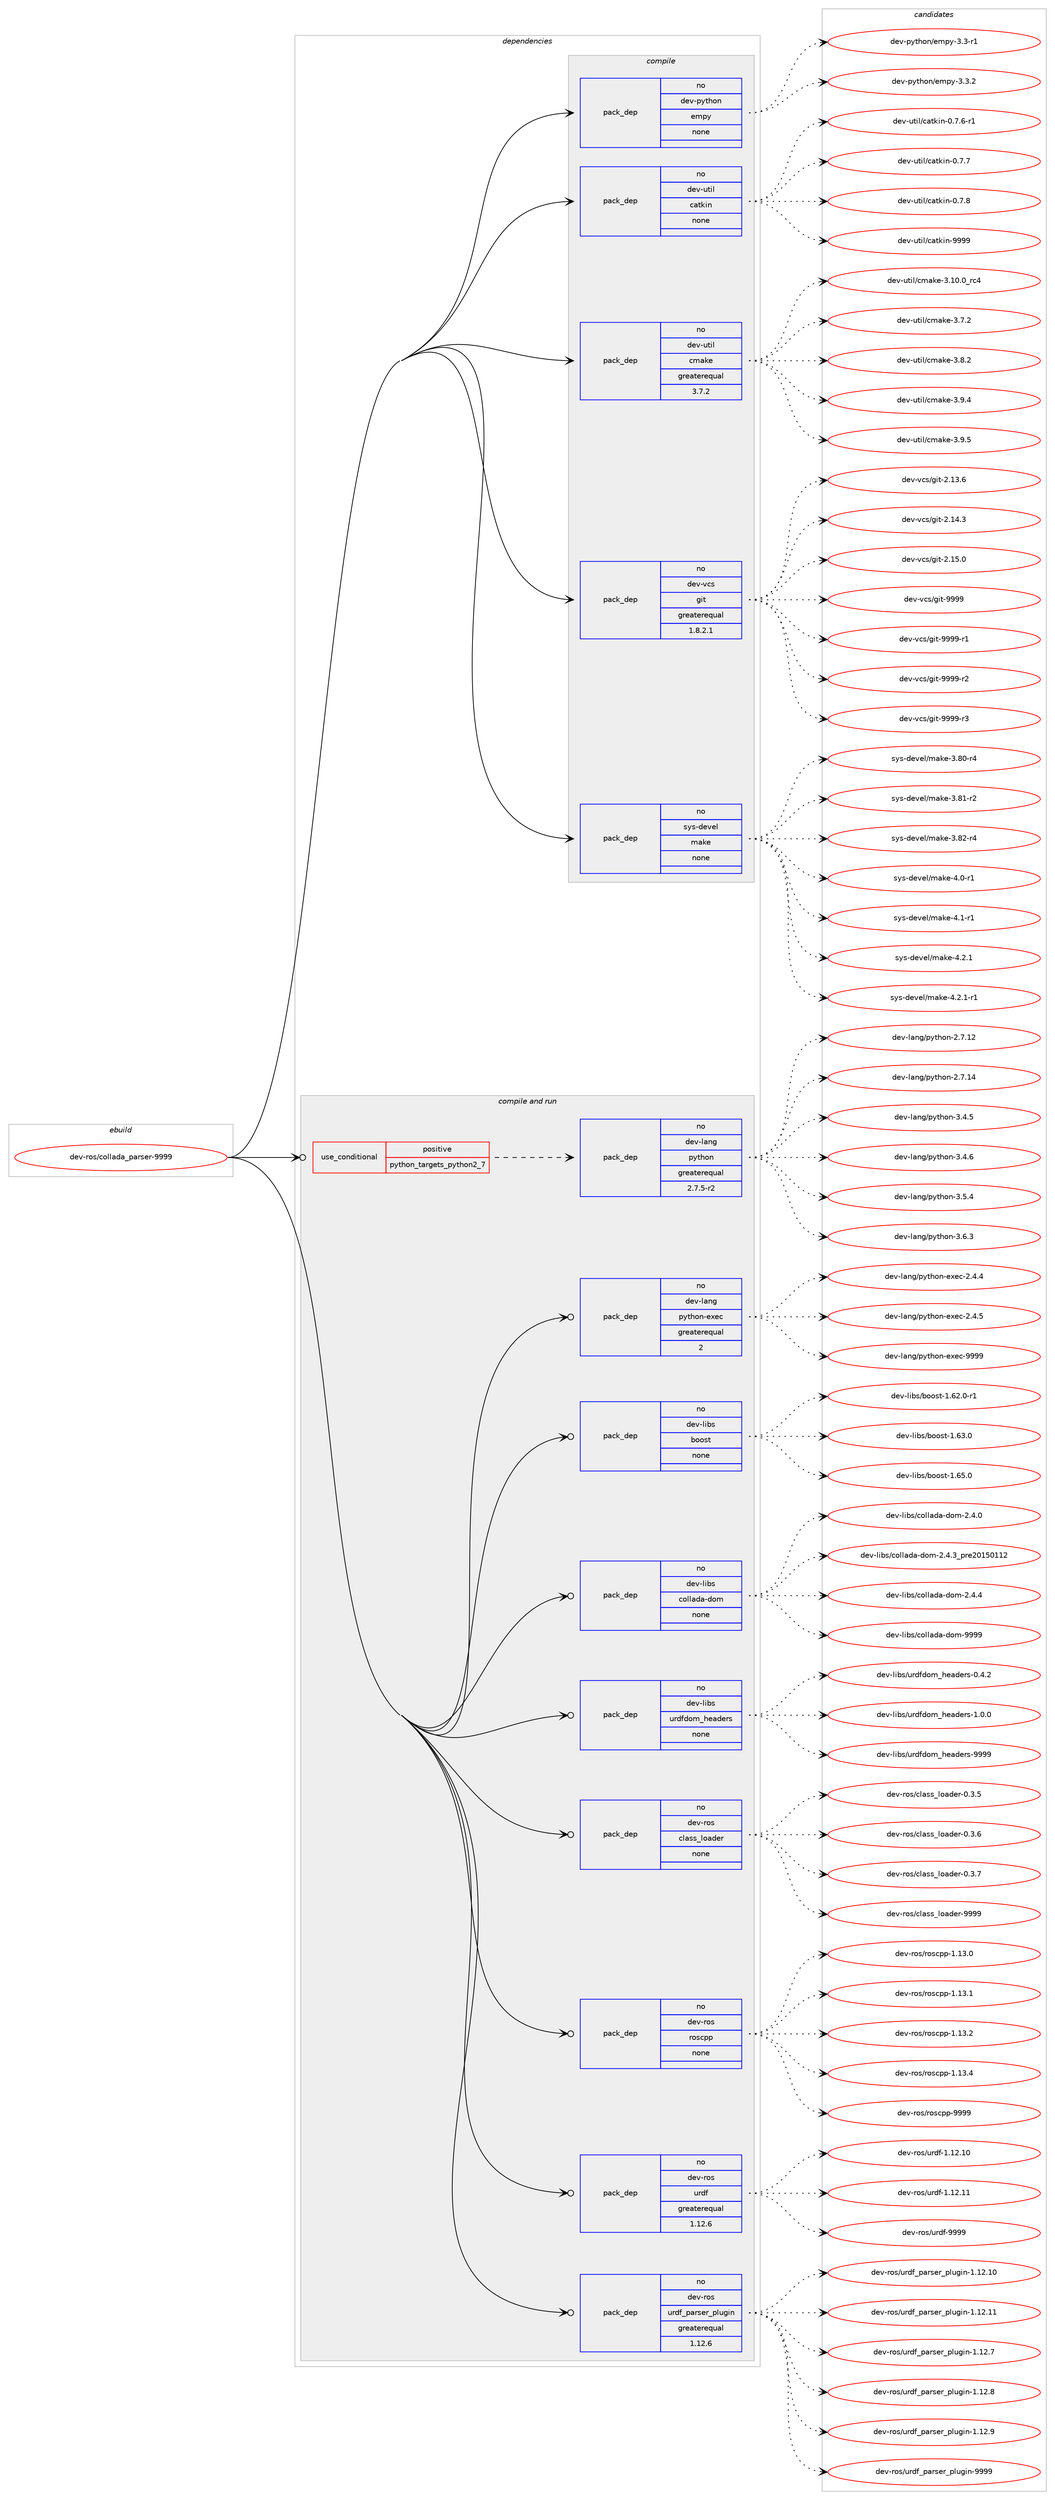 digraph prolog {

# *************
# Graph options
# *************

newrank=true;
concentrate=true;
compound=true;
graph [rankdir=LR,fontname=Helvetica,fontsize=10,ranksep=1.5];#, ranksep=2.5, nodesep=0.2];
edge  [arrowhead=vee];
node  [fontname=Helvetica,fontsize=10];

# **********
# The ebuild
# **********

subgraph cluster_leftcol {
color=gray;
rank=same;
label=<<i>ebuild</i>>;
id [label="dev-ros/collada_parser-9999", color=red, width=4, href="../dev-ros/collada_parser-9999.svg"];
}

# ****************
# The dependencies
# ****************

subgraph cluster_midcol {
color=gray;
label=<<i>dependencies</i>>;
subgraph cluster_compile {
fillcolor="#eeeeee";
style=filled;
label=<<i>compile</i>>;
subgraph pack149872 {
dependency198793 [label=<<TABLE BORDER="0" CELLBORDER="1" CELLSPACING="0" CELLPADDING="4" WIDTH="220"><TR><TD ROWSPAN="6" CELLPADDING="30">pack_dep</TD></TR><TR><TD WIDTH="110">no</TD></TR><TR><TD>dev-python</TD></TR><TR><TD>empy</TD></TR><TR><TD>none</TD></TR><TR><TD></TD></TR></TABLE>>, shape=none, color=blue];
}
id:e -> dependency198793:w [weight=20,style="solid",arrowhead="vee"];
subgraph pack149873 {
dependency198794 [label=<<TABLE BORDER="0" CELLBORDER="1" CELLSPACING="0" CELLPADDING="4" WIDTH="220"><TR><TD ROWSPAN="6" CELLPADDING="30">pack_dep</TD></TR><TR><TD WIDTH="110">no</TD></TR><TR><TD>dev-util</TD></TR><TR><TD>catkin</TD></TR><TR><TD>none</TD></TR><TR><TD></TD></TR></TABLE>>, shape=none, color=blue];
}
id:e -> dependency198794:w [weight=20,style="solid",arrowhead="vee"];
subgraph pack149874 {
dependency198795 [label=<<TABLE BORDER="0" CELLBORDER="1" CELLSPACING="0" CELLPADDING="4" WIDTH="220"><TR><TD ROWSPAN="6" CELLPADDING="30">pack_dep</TD></TR><TR><TD WIDTH="110">no</TD></TR><TR><TD>dev-util</TD></TR><TR><TD>cmake</TD></TR><TR><TD>greaterequal</TD></TR><TR><TD>3.7.2</TD></TR></TABLE>>, shape=none, color=blue];
}
id:e -> dependency198795:w [weight=20,style="solid",arrowhead="vee"];
subgraph pack149875 {
dependency198796 [label=<<TABLE BORDER="0" CELLBORDER="1" CELLSPACING="0" CELLPADDING="4" WIDTH="220"><TR><TD ROWSPAN="6" CELLPADDING="30">pack_dep</TD></TR><TR><TD WIDTH="110">no</TD></TR><TR><TD>dev-vcs</TD></TR><TR><TD>git</TD></TR><TR><TD>greaterequal</TD></TR><TR><TD>1.8.2.1</TD></TR></TABLE>>, shape=none, color=blue];
}
id:e -> dependency198796:w [weight=20,style="solid",arrowhead="vee"];
subgraph pack149876 {
dependency198797 [label=<<TABLE BORDER="0" CELLBORDER="1" CELLSPACING="0" CELLPADDING="4" WIDTH="220"><TR><TD ROWSPAN="6" CELLPADDING="30">pack_dep</TD></TR><TR><TD WIDTH="110">no</TD></TR><TR><TD>sys-devel</TD></TR><TR><TD>make</TD></TR><TR><TD>none</TD></TR><TR><TD></TD></TR></TABLE>>, shape=none, color=blue];
}
id:e -> dependency198797:w [weight=20,style="solid",arrowhead="vee"];
}
subgraph cluster_compileandrun {
fillcolor="#eeeeee";
style=filled;
label=<<i>compile and run</i>>;
subgraph cond44934 {
dependency198798 [label=<<TABLE BORDER="0" CELLBORDER="1" CELLSPACING="0" CELLPADDING="4"><TR><TD ROWSPAN="3" CELLPADDING="10">use_conditional</TD></TR><TR><TD>positive</TD></TR><TR><TD>python_targets_python2_7</TD></TR></TABLE>>, shape=none, color=red];
subgraph pack149877 {
dependency198799 [label=<<TABLE BORDER="0" CELLBORDER="1" CELLSPACING="0" CELLPADDING="4" WIDTH="220"><TR><TD ROWSPAN="6" CELLPADDING="30">pack_dep</TD></TR><TR><TD WIDTH="110">no</TD></TR><TR><TD>dev-lang</TD></TR><TR><TD>python</TD></TR><TR><TD>greaterequal</TD></TR><TR><TD>2.7.5-r2</TD></TR></TABLE>>, shape=none, color=blue];
}
dependency198798:e -> dependency198799:w [weight=20,style="dashed",arrowhead="vee"];
}
id:e -> dependency198798:w [weight=20,style="solid",arrowhead="odotvee"];
subgraph pack149878 {
dependency198800 [label=<<TABLE BORDER="0" CELLBORDER="1" CELLSPACING="0" CELLPADDING="4" WIDTH="220"><TR><TD ROWSPAN="6" CELLPADDING="30">pack_dep</TD></TR><TR><TD WIDTH="110">no</TD></TR><TR><TD>dev-lang</TD></TR><TR><TD>python-exec</TD></TR><TR><TD>greaterequal</TD></TR><TR><TD>2</TD></TR></TABLE>>, shape=none, color=blue];
}
id:e -> dependency198800:w [weight=20,style="solid",arrowhead="odotvee"];
subgraph pack149879 {
dependency198801 [label=<<TABLE BORDER="0" CELLBORDER="1" CELLSPACING="0" CELLPADDING="4" WIDTH="220"><TR><TD ROWSPAN="6" CELLPADDING="30">pack_dep</TD></TR><TR><TD WIDTH="110">no</TD></TR><TR><TD>dev-libs</TD></TR><TR><TD>boost</TD></TR><TR><TD>none</TD></TR><TR><TD></TD></TR></TABLE>>, shape=none, color=blue];
}
id:e -> dependency198801:w [weight=20,style="solid",arrowhead="odotvee"];
subgraph pack149880 {
dependency198802 [label=<<TABLE BORDER="0" CELLBORDER="1" CELLSPACING="0" CELLPADDING="4" WIDTH="220"><TR><TD ROWSPAN="6" CELLPADDING="30">pack_dep</TD></TR><TR><TD WIDTH="110">no</TD></TR><TR><TD>dev-libs</TD></TR><TR><TD>collada-dom</TD></TR><TR><TD>none</TD></TR><TR><TD></TD></TR></TABLE>>, shape=none, color=blue];
}
id:e -> dependency198802:w [weight=20,style="solid",arrowhead="odotvee"];
subgraph pack149881 {
dependency198803 [label=<<TABLE BORDER="0" CELLBORDER="1" CELLSPACING="0" CELLPADDING="4" WIDTH="220"><TR><TD ROWSPAN="6" CELLPADDING="30">pack_dep</TD></TR><TR><TD WIDTH="110">no</TD></TR><TR><TD>dev-libs</TD></TR><TR><TD>urdfdom_headers</TD></TR><TR><TD>none</TD></TR><TR><TD></TD></TR></TABLE>>, shape=none, color=blue];
}
id:e -> dependency198803:w [weight=20,style="solid",arrowhead="odotvee"];
subgraph pack149882 {
dependency198804 [label=<<TABLE BORDER="0" CELLBORDER="1" CELLSPACING="0" CELLPADDING="4" WIDTH="220"><TR><TD ROWSPAN="6" CELLPADDING="30">pack_dep</TD></TR><TR><TD WIDTH="110">no</TD></TR><TR><TD>dev-ros</TD></TR><TR><TD>class_loader</TD></TR><TR><TD>none</TD></TR><TR><TD></TD></TR></TABLE>>, shape=none, color=blue];
}
id:e -> dependency198804:w [weight=20,style="solid",arrowhead="odotvee"];
subgraph pack149883 {
dependency198805 [label=<<TABLE BORDER="0" CELLBORDER="1" CELLSPACING="0" CELLPADDING="4" WIDTH="220"><TR><TD ROWSPAN="6" CELLPADDING="30">pack_dep</TD></TR><TR><TD WIDTH="110">no</TD></TR><TR><TD>dev-ros</TD></TR><TR><TD>roscpp</TD></TR><TR><TD>none</TD></TR><TR><TD></TD></TR></TABLE>>, shape=none, color=blue];
}
id:e -> dependency198805:w [weight=20,style="solid",arrowhead="odotvee"];
subgraph pack149884 {
dependency198806 [label=<<TABLE BORDER="0" CELLBORDER="1" CELLSPACING="0" CELLPADDING="4" WIDTH="220"><TR><TD ROWSPAN="6" CELLPADDING="30">pack_dep</TD></TR><TR><TD WIDTH="110">no</TD></TR><TR><TD>dev-ros</TD></TR><TR><TD>urdf</TD></TR><TR><TD>greaterequal</TD></TR><TR><TD>1.12.6</TD></TR></TABLE>>, shape=none, color=blue];
}
id:e -> dependency198806:w [weight=20,style="solid",arrowhead="odotvee"];
subgraph pack149885 {
dependency198807 [label=<<TABLE BORDER="0" CELLBORDER="1" CELLSPACING="0" CELLPADDING="4" WIDTH="220"><TR><TD ROWSPAN="6" CELLPADDING="30">pack_dep</TD></TR><TR><TD WIDTH="110">no</TD></TR><TR><TD>dev-ros</TD></TR><TR><TD>urdf_parser_plugin</TD></TR><TR><TD>greaterequal</TD></TR><TR><TD>1.12.6</TD></TR></TABLE>>, shape=none, color=blue];
}
id:e -> dependency198807:w [weight=20,style="solid",arrowhead="odotvee"];
}
subgraph cluster_run {
fillcolor="#eeeeee";
style=filled;
label=<<i>run</i>>;
}
}

# **************
# The candidates
# **************

subgraph cluster_choices {
rank=same;
color=gray;
label=<<i>candidates</i>>;

subgraph choice149872 {
color=black;
nodesep=1;
choice1001011184511212111610411111047101109112121455146514511449 [label="dev-python/empy-3.3-r1", color=red, width=4,href="../dev-python/empy-3.3-r1.svg"];
choice1001011184511212111610411111047101109112121455146514650 [label="dev-python/empy-3.3.2", color=red, width=4,href="../dev-python/empy-3.3.2.svg"];
dependency198793:e -> choice1001011184511212111610411111047101109112121455146514511449:w [style=dotted,weight="100"];
dependency198793:e -> choice1001011184511212111610411111047101109112121455146514650:w [style=dotted,weight="100"];
}
subgraph choice149873 {
color=black;
nodesep=1;
choice100101118451171161051084799971161071051104548465546544511449 [label="dev-util/catkin-0.7.6-r1", color=red, width=4,href="../dev-util/catkin-0.7.6-r1.svg"];
choice10010111845117116105108479997116107105110454846554655 [label="dev-util/catkin-0.7.7", color=red, width=4,href="../dev-util/catkin-0.7.7.svg"];
choice10010111845117116105108479997116107105110454846554656 [label="dev-util/catkin-0.7.8", color=red, width=4,href="../dev-util/catkin-0.7.8.svg"];
choice100101118451171161051084799971161071051104557575757 [label="dev-util/catkin-9999", color=red, width=4,href="../dev-util/catkin-9999.svg"];
dependency198794:e -> choice100101118451171161051084799971161071051104548465546544511449:w [style=dotted,weight="100"];
dependency198794:e -> choice10010111845117116105108479997116107105110454846554655:w [style=dotted,weight="100"];
dependency198794:e -> choice10010111845117116105108479997116107105110454846554656:w [style=dotted,weight="100"];
dependency198794:e -> choice100101118451171161051084799971161071051104557575757:w [style=dotted,weight="100"];
}
subgraph choice149874 {
color=black;
nodesep=1;
choice1001011184511711610510847991099710710145514649484648951149952 [label="dev-util/cmake-3.10.0_rc4", color=red, width=4,href="../dev-util/cmake-3.10.0_rc4.svg"];
choice10010111845117116105108479910997107101455146554650 [label="dev-util/cmake-3.7.2", color=red, width=4,href="../dev-util/cmake-3.7.2.svg"];
choice10010111845117116105108479910997107101455146564650 [label="dev-util/cmake-3.8.2", color=red, width=4,href="../dev-util/cmake-3.8.2.svg"];
choice10010111845117116105108479910997107101455146574652 [label="dev-util/cmake-3.9.4", color=red, width=4,href="../dev-util/cmake-3.9.4.svg"];
choice10010111845117116105108479910997107101455146574653 [label="dev-util/cmake-3.9.5", color=red, width=4,href="../dev-util/cmake-3.9.5.svg"];
dependency198795:e -> choice1001011184511711610510847991099710710145514649484648951149952:w [style=dotted,weight="100"];
dependency198795:e -> choice10010111845117116105108479910997107101455146554650:w [style=dotted,weight="100"];
dependency198795:e -> choice10010111845117116105108479910997107101455146564650:w [style=dotted,weight="100"];
dependency198795:e -> choice10010111845117116105108479910997107101455146574652:w [style=dotted,weight="100"];
dependency198795:e -> choice10010111845117116105108479910997107101455146574653:w [style=dotted,weight="100"];
}
subgraph choice149875 {
color=black;
nodesep=1;
choice10010111845118991154710310511645504649514654 [label="dev-vcs/git-2.13.6", color=red, width=4,href="../dev-vcs/git-2.13.6.svg"];
choice10010111845118991154710310511645504649524651 [label="dev-vcs/git-2.14.3", color=red, width=4,href="../dev-vcs/git-2.14.3.svg"];
choice10010111845118991154710310511645504649534648 [label="dev-vcs/git-2.15.0", color=red, width=4,href="../dev-vcs/git-2.15.0.svg"];
choice1001011184511899115471031051164557575757 [label="dev-vcs/git-9999", color=red, width=4,href="../dev-vcs/git-9999.svg"];
choice10010111845118991154710310511645575757574511449 [label="dev-vcs/git-9999-r1", color=red, width=4,href="../dev-vcs/git-9999-r1.svg"];
choice10010111845118991154710310511645575757574511450 [label="dev-vcs/git-9999-r2", color=red, width=4,href="../dev-vcs/git-9999-r2.svg"];
choice10010111845118991154710310511645575757574511451 [label="dev-vcs/git-9999-r3", color=red, width=4,href="../dev-vcs/git-9999-r3.svg"];
dependency198796:e -> choice10010111845118991154710310511645504649514654:w [style=dotted,weight="100"];
dependency198796:e -> choice10010111845118991154710310511645504649524651:w [style=dotted,weight="100"];
dependency198796:e -> choice10010111845118991154710310511645504649534648:w [style=dotted,weight="100"];
dependency198796:e -> choice1001011184511899115471031051164557575757:w [style=dotted,weight="100"];
dependency198796:e -> choice10010111845118991154710310511645575757574511449:w [style=dotted,weight="100"];
dependency198796:e -> choice10010111845118991154710310511645575757574511450:w [style=dotted,weight="100"];
dependency198796:e -> choice10010111845118991154710310511645575757574511451:w [style=dotted,weight="100"];
}
subgraph choice149876 {
color=black;
nodesep=1;
choice11512111545100101118101108471099710710145514656484511452 [label="sys-devel/make-3.80-r4", color=red, width=4,href="../sys-devel/make-3.80-r4.svg"];
choice11512111545100101118101108471099710710145514656494511450 [label="sys-devel/make-3.81-r2", color=red, width=4,href="../sys-devel/make-3.81-r2.svg"];
choice11512111545100101118101108471099710710145514656504511452 [label="sys-devel/make-3.82-r4", color=red, width=4,href="../sys-devel/make-3.82-r4.svg"];
choice115121115451001011181011084710997107101455246484511449 [label="sys-devel/make-4.0-r1", color=red, width=4,href="../sys-devel/make-4.0-r1.svg"];
choice115121115451001011181011084710997107101455246494511449 [label="sys-devel/make-4.1-r1", color=red, width=4,href="../sys-devel/make-4.1-r1.svg"];
choice115121115451001011181011084710997107101455246504649 [label="sys-devel/make-4.2.1", color=red, width=4,href="../sys-devel/make-4.2.1.svg"];
choice1151211154510010111810110847109971071014552465046494511449 [label="sys-devel/make-4.2.1-r1", color=red, width=4,href="../sys-devel/make-4.2.1-r1.svg"];
dependency198797:e -> choice11512111545100101118101108471099710710145514656484511452:w [style=dotted,weight="100"];
dependency198797:e -> choice11512111545100101118101108471099710710145514656494511450:w [style=dotted,weight="100"];
dependency198797:e -> choice11512111545100101118101108471099710710145514656504511452:w [style=dotted,weight="100"];
dependency198797:e -> choice115121115451001011181011084710997107101455246484511449:w [style=dotted,weight="100"];
dependency198797:e -> choice115121115451001011181011084710997107101455246494511449:w [style=dotted,weight="100"];
dependency198797:e -> choice115121115451001011181011084710997107101455246504649:w [style=dotted,weight="100"];
dependency198797:e -> choice1151211154510010111810110847109971071014552465046494511449:w [style=dotted,weight="100"];
}
subgraph choice149877 {
color=black;
nodesep=1;
choice10010111845108971101034711212111610411111045504655464950 [label="dev-lang/python-2.7.12", color=red, width=4,href="../dev-lang/python-2.7.12.svg"];
choice10010111845108971101034711212111610411111045504655464952 [label="dev-lang/python-2.7.14", color=red, width=4,href="../dev-lang/python-2.7.14.svg"];
choice100101118451089711010347112121116104111110455146524653 [label="dev-lang/python-3.4.5", color=red, width=4,href="../dev-lang/python-3.4.5.svg"];
choice100101118451089711010347112121116104111110455146524654 [label="dev-lang/python-3.4.6", color=red, width=4,href="../dev-lang/python-3.4.6.svg"];
choice100101118451089711010347112121116104111110455146534652 [label="dev-lang/python-3.5.4", color=red, width=4,href="../dev-lang/python-3.5.4.svg"];
choice100101118451089711010347112121116104111110455146544651 [label="dev-lang/python-3.6.3", color=red, width=4,href="../dev-lang/python-3.6.3.svg"];
dependency198799:e -> choice10010111845108971101034711212111610411111045504655464950:w [style=dotted,weight="100"];
dependency198799:e -> choice10010111845108971101034711212111610411111045504655464952:w [style=dotted,weight="100"];
dependency198799:e -> choice100101118451089711010347112121116104111110455146524653:w [style=dotted,weight="100"];
dependency198799:e -> choice100101118451089711010347112121116104111110455146524654:w [style=dotted,weight="100"];
dependency198799:e -> choice100101118451089711010347112121116104111110455146534652:w [style=dotted,weight="100"];
dependency198799:e -> choice100101118451089711010347112121116104111110455146544651:w [style=dotted,weight="100"];
}
subgraph choice149878 {
color=black;
nodesep=1;
choice1001011184510897110103471121211161041111104510112010199455046524652 [label="dev-lang/python-exec-2.4.4", color=red, width=4,href="../dev-lang/python-exec-2.4.4.svg"];
choice1001011184510897110103471121211161041111104510112010199455046524653 [label="dev-lang/python-exec-2.4.5", color=red, width=4,href="../dev-lang/python-exec-2.4.5.svg"];
choice10010111845108971101034711212111610411111045101120101994557575757 [label="dev-lang/python-exec-9999", color=red, width=4,href="../dev-lang/python-exec-9999.svg"];
dependency198800:e -> choice1001011184510897110103471121211161041111104510112010199455046524652:w [style=dotted,weight="100"];
dependency198800:e -> choice1001011184510897110103471121211161041111104510112010199455046524653:w [style=dotted,weight="100"];
dependency198800:e -> choice10010111845108971101034711212111610411111045101120101994557575757:w [style=dotted,weight="100"];
}
subgraph choice149879 {
color=black;
nodesep=1;
choice10010111845108105981154798111111115116454946545046484511449 [label="dev-libs/boost-1.62.0-r1", color=red, width=4,href="../dev-libs/boost-1.62.0-r1.svg"];
choice1001011184510810598115479811111111511645494654514648 [label="dev-libs/boost-1.63.0", color=red, width=4,href="../dev-libs/boost-1.63.0.svg"];
choice1001011184510810598115479811111111511645494654534648 [label="dev-libs/boost-1.65.0", color=red, width=4,href="../dev-libs/boost-1.65.0.svg"];
dependency198801:e -> choice10010111845108105981154798111111115116454946545046484511449:w [style=dotted,weight="100"];
dependency198801:e -> choice1001011184510810598115479811111111511645494654514648:w [style=dotted,weight="100"];
dependency198801:e -> choice1001011184510810598115479811111111511645494654534648:w [style=dotted,weight="100"];
}
subgraph choice149880 {
color=black;
nodesep=1;
choice10010111845108105981154799111108108971009745100111109455046524648 [label="dev-libs/collada-dom-2.4.0", color=red, width=4,href="../dev-libs/collada-dom-2.4.0.svg"];
choice10010111845108105981154799111108108971009745100111109455046524651951121141015048495348494950 [label="dev-libs/collada-dom-2.4.3_pre20150112", color=red, width=4,href="../dev-libs/collada-dom-2.4.3_pre20150112.svg"];
choice10010111845108105981154799111108108971009745100111109455046524652 [label="dev-libs/collada-dom-2.4.4", color=red, width=4,href="../dev-libs/collada-dom-2.4.4.svg"];
choice100101118451081059811547991111081089710097451001111094557575757 [label="dev-libs/collada-dom-9999", color=red, width=4,href="../dev-libs/collada-dom-9999.svg"];
dependency198802:e -> choice10010111845108105981154799111108108971009745100111109455046524648:w [style=dotted,weight="100"];
dependency198802:e -> choice10010111845108105981154799111108108971009745100111109455046524651951121141015048495348494950:w [style=dotted,weight="100"];
dependency198802:e -> choice10010111845108105981154799111108108971009745100111109455046524652:w [style=dotted,weight="100"];
dependency198802:e -> choice100101118451081059811547991111081089710097451001111094557575757:w [style=dotted,weight="100"];
}
subgraph choice149881 {
color=black;
nodesep=1;
choice1001011184510810598115471171141001021001111099510410197100101114115454846524650 [label="dev-libs/urdfdom_headers-0.4.2", color=red, width=4,href="../dev-libs/urdfdom_headers-0.4.2.svg"];
choice1001011184510810598115471171141001021001111099510410197100101114115454946484648 [label="dev-libs/urdfdom_headers-1.0.0", color=red, width=4,href="../dev-libs/urdfdom_headers-1.0.0.svg"];
choice10010111845108105981154711711410010210011110995104101971001011141154557575757 [label="dev-libs/urdfdom_headers-9999", color=red, width=4,href="../dev-libs/urdfdom_headers-9999.svg"];
dependency198803:e -> choice1001011184510810598115471171141001021001111099510410197100101114115454846524650:w [style=dotted,weight="100"];
dependency198803:e -> choice1001011184510810598115471171141001021001111099510410197100101114115454946484648:w [style=dotted,weight="100"];
dependency198803:e -> choice10010111845108105981154711711410010210011110995104101971001011141154557575757:w [style=dotted,weight="100"];
}
subgraph choice149882 {
color=black;
nodesep=1;
choice100101118451141111154799108971151159510811197100101114454846514653 [label="dev-ros/class_loader-0.3.5", color=red, width=4,href="../dev-ros/class_loader-0.3.5.svg"];
choice100101118451141111154799108971151159510811197100101114454846514654 [label="dev-ros/class_loader-0.3.6", color=red, width=4,href="../dev-ros/class_loader-0.3.6.svg"];
choice100101118451141111154799108971151159510811197100101114454846514655 [label="dev-ros/class_loader-0.3.7", color=red, width=4,href="../dev-ros/class_loader-0.3.7.svg"];
choice1001011184511411111547991089711511595108111971001011144557575757 [label="dev-ros/class_loader-9999", color=red, width=4,href="../dev-ros/class_loader-9999.svg"];
dependency198804:e -> choice100101118451141111154799108971151159510811197100101114454846514653:w [style=dotted,weight="100"];
dependency198804:e -> choice100101118451141111154799108971151159510811197100101114454846514654:w [style=dotted,weight="100"];
dependency198804:e -> choice100101118451141111154799108971151159510811197100101114454846514655:w [style=dotted,weight="100"];
dependency198804:e -> choice1001011184511411111547991089711511595108111971001011144557575757:w [style=dotted,weight="100"];
}
subgraph choice149883 {
color=black;
nodesep=1;
choice10010111845114111115471141111159911211245494649514648 [label="dev-ros/roscpp-1.13.0", color=red, width=4,href="../dev-ros/roscpp-1.13.0.svg"];
choice10010111845114111115471141111159911211245494649514649 [label="dev-ros/roscpp-1.13.1", color=red, width=4,href="../dev-ros/roscpp-1.13.1.svg"];
choice10010111845114111115471141111159911211245494649514650 [label="dev-ros/roscpp-1.13.2", color=red, width=4,href="../dev-ros/roscpp-1.13.2.svg"];
choice10010111845114111115471141111159911211245494649514652 [label="dev-ros/roscpp-1.13.4", color=red, width=4,href="../dev-ros/roscpp-1.13.4.svg"];
choice1001011184511411111547114111115991121124557575757 [label="dev-ros/roscpp-9999", color=red, width=4,href="../dev-ros/roscpp-9999.svg"];
dependency198805:e -> choice10010111845114111115471141111159911211245494649514648:w [style=dotted,weight="100"];
dependency198805:e -> choice10010111845114111115471141111159911211245494649514649:w [style=dotted,weight="100"];
dependency198805:e -> choice10010111845114111115471141111159911211245494649514650:w [style=dotted,weight="100"];
dependency198805:e -> choice10010111845114111115471141111159911211245494649514652:w [style=dotted,weight="100"];
dependency198805:e -> choice1001011184511411111547114111115991121124557575757:w [style=dotted,weight="100"];
}
subgraph choice149884 {
color=black;
nodesep=1;
choice10010111845114111115471171141001024549464950464948 [label="dev-ros/urdf-1.12.10", color=red, width=4,href="../dev-ros/urdf-1.12.10.svg"];
choice10010111845114111115471171141001024549464950464949 [label="dev-ros/urdf-1.12.11", color=red, width=4,href="../dev-ros/urdf-1.12.11.svg"];
choice10010111845114111115471171141001024557575757 [label="dev-ros/urdf-9999", color=red, width=4,href="../dev-ros/urdf-9999.svg"];
dependency198806:e -> choice10010111845114111115471171141001024549464950464948:w [style=dotted,weight="100"];
dependency198806:e -> choice10010111845114111115471171141001024549464950464949:w [style=dotted,weight="100"];
dependency198806:e -> choice10010111845114111115471171141001024557575757:w [style=dotted,weight="100"];
}
subgraph choice149885 {
color=black;
nodesep=1;
choice10010111845114111115471171141001029511297114115101114951121081171031051104549464950464948 [label="dev-ros/urdf_parser_plugin-1.12.10", color=red, width=4,href="../dev-ros/urdf_parser_plugin-1.12.10.svg"];
choice10010111845114111115471171141001029511297114115101114951121081171031051104549464950464949 [label="dev-ros/urdf_parser_plugin-1.12.11", color=red, width=4,href="../dev-ros/urdf_parser_plugin-1.12.11.svg"];
choice100101118451141111154711711410010295112971141151011149511210811710310511045494649504655 [label="dev-ros/urdf_parser_plugin-1.12.7", color=red, width=4,href="../dev-ros/urdf_parser_plugin-1.12.7.svg"];
choice100101118451141111154711711410010295112971141151011149511210811710310511045494649504656 [label="dev-ros/urdf_parser_plugin-1.12.8", color=red, width=4,href="../dev-ros/urdf_parser_plugin-1.12.8.svg"];
choice100101118451141111154711711410010295112971141151011149511210811710310511045494649504657 [label="dev-ros/urdf_parser_plugin-1.12.9", color=red, width=4,href="../dev-ros/urdf_parser_plugin-1.12.9.svg"];
choice10010111845114111115471171141001029511297114115101114951121081171031051104557575757 [label="dev-ros/urdf_parser_plugin-9999", color=red, width=4,href="../dev-ros/urdf_parser_plugin-9999.svg"];
dependency198807:e -> choice10010111845114111115471171141001029511297114115101114951121081171031051104549464950464948:w [style=dotted,weight="100"];
dependency198807:e -> choice10010111845114111115471171141001029511297114115101114951121081171031051104549464950464949:w [style=dotted,weight="100"];
dependency198807:e -> choice100101118451141111154711711410010295112971141151011149511210811710310511045494649504655:w [style=dotted,weight="100"];
dependency198807:e -> choice100101118451141111154711711410010295112971141151011149511210811710310511045494649504656:w [style=dotted,weight="100"];
dependency198807:e -> choice100101118451141111154711711410010295112971141151011149511210811710310511045494649504657:w [style=dotted,weight="100"];
dependency198807:e -> choice10010111845114111115471171141001029511297114115101114951121081171031051104557575757:w [style=dotted,weight="100"];
}
}

}
